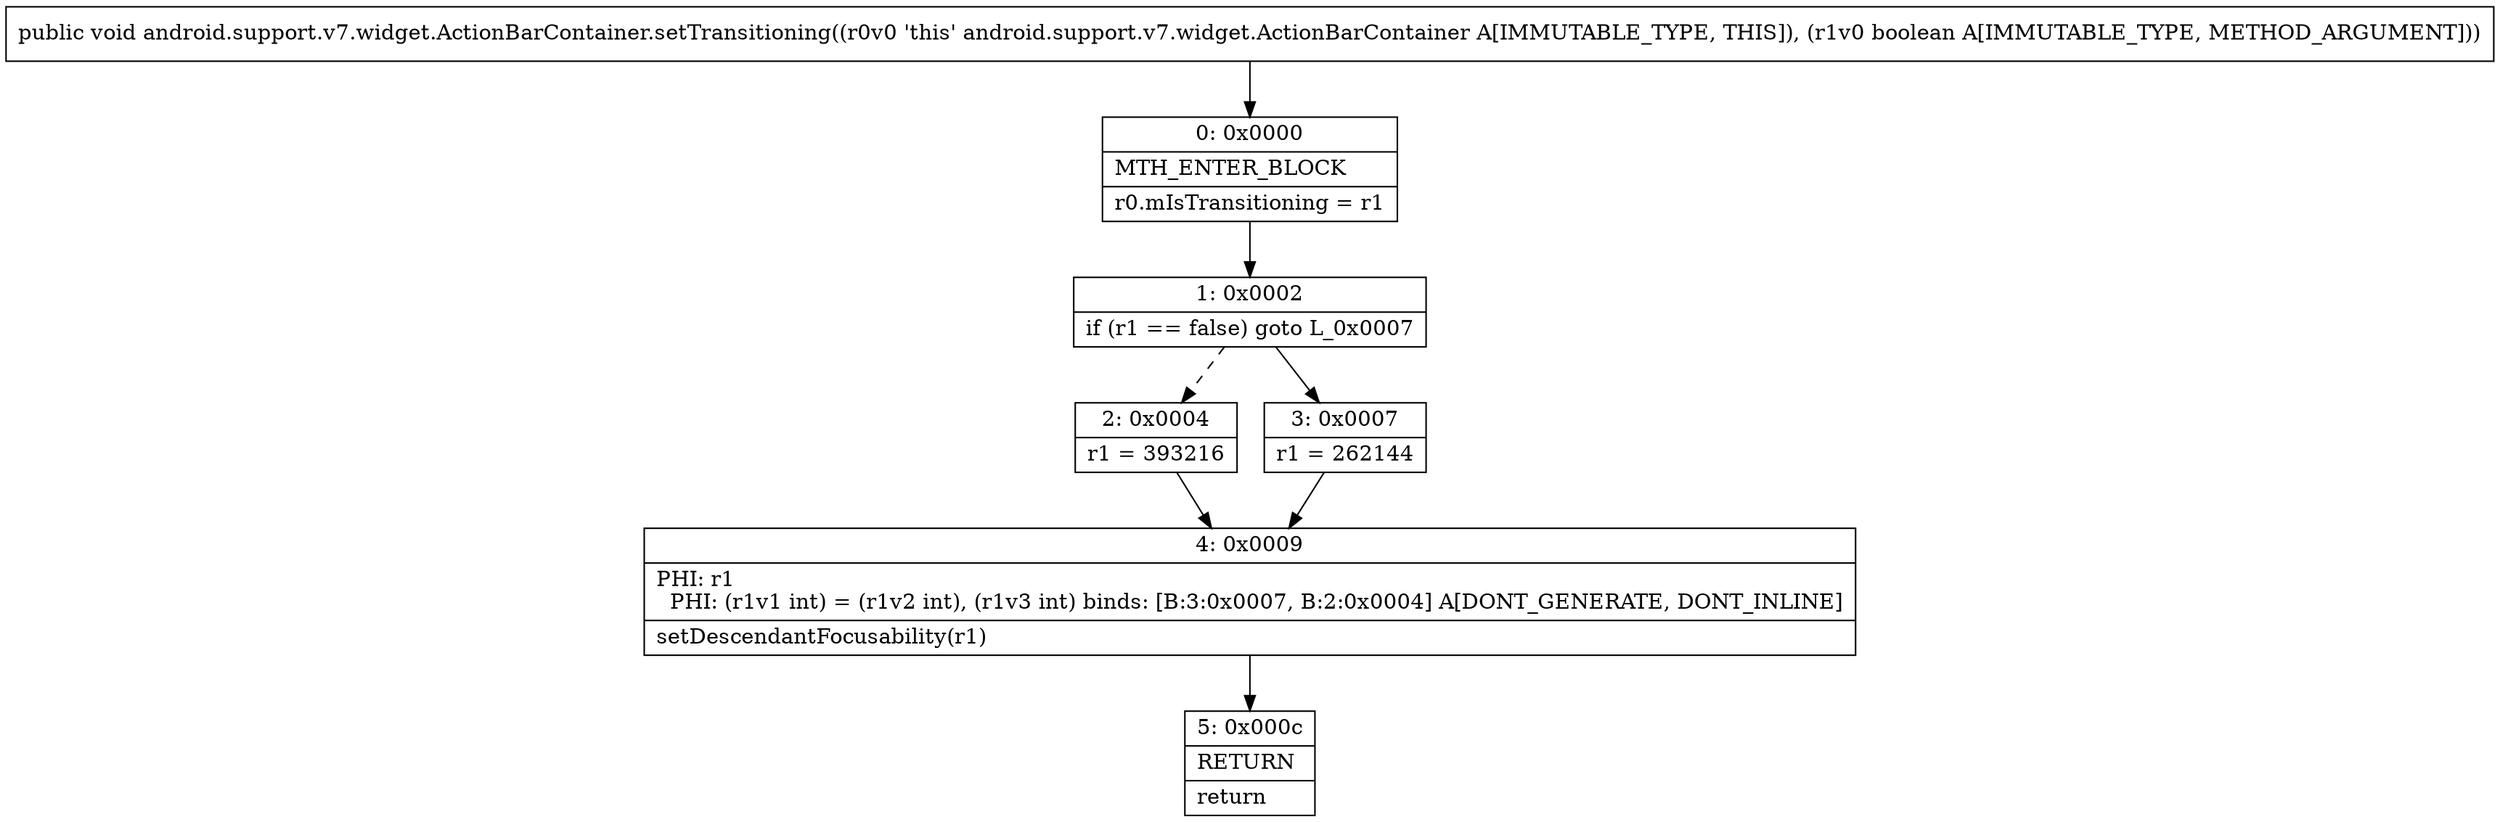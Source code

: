 digraph "CFG forandroid.support.v7.widget.ActionBarContainer.setTransitioning(Z)V" {
Node_0 [shape=record,label="{0\:\ 0x0000|MTH_ENTER_BLOCK\l|r0.mIsTransitioning = r1\l}"];
Node_1 [shape=record,label="{1\:\ 0x0002|if (r1 == false) goto L_0x0007\l}"];
Node_2 [shape=record,label="{2\:\ 0x0004|r1 = 393216\l}"];
Node_3 [shape=record,label="{3\:\ 0x0007|r1 = 262144\l}"];
Node_4 [shape=record,label="{4\:\ 0x0009|PHI: r1 \l  PHI: (r1v1 int) = (r1v2 int), (r1v3 int) binds: [B:3:0x0007, B:2:0x0004] A[DONT_GENERATE, DONT_INLINE]\l|setDescendantFocusability(r1)\l}"];
Node_5 [shape=record,label="{5\:\ 0x000c|RETURN\l|return\l}"];
MethodNode[shape=record,label="{public void android.support.v7.widget.ActionBarContainer.setTransitioning((r0v0 'this' android.support.v7.widget.ActionBarContainer A[IMMUTABLE_TYPE, THIS]), (r1v0 boolean A[IMMUTABLE_TYPE, METHOD_ARGUMENT])) }"];
MethodNode -> Node_0;
Node_0 -> Node_1;
Node_1 -> Node_2[style=dashed];
Node_1 -> Node_3;
Node_2 -> Node_4;
Node_3 -> Node_4;
Node_4 -> Node_5;
}

